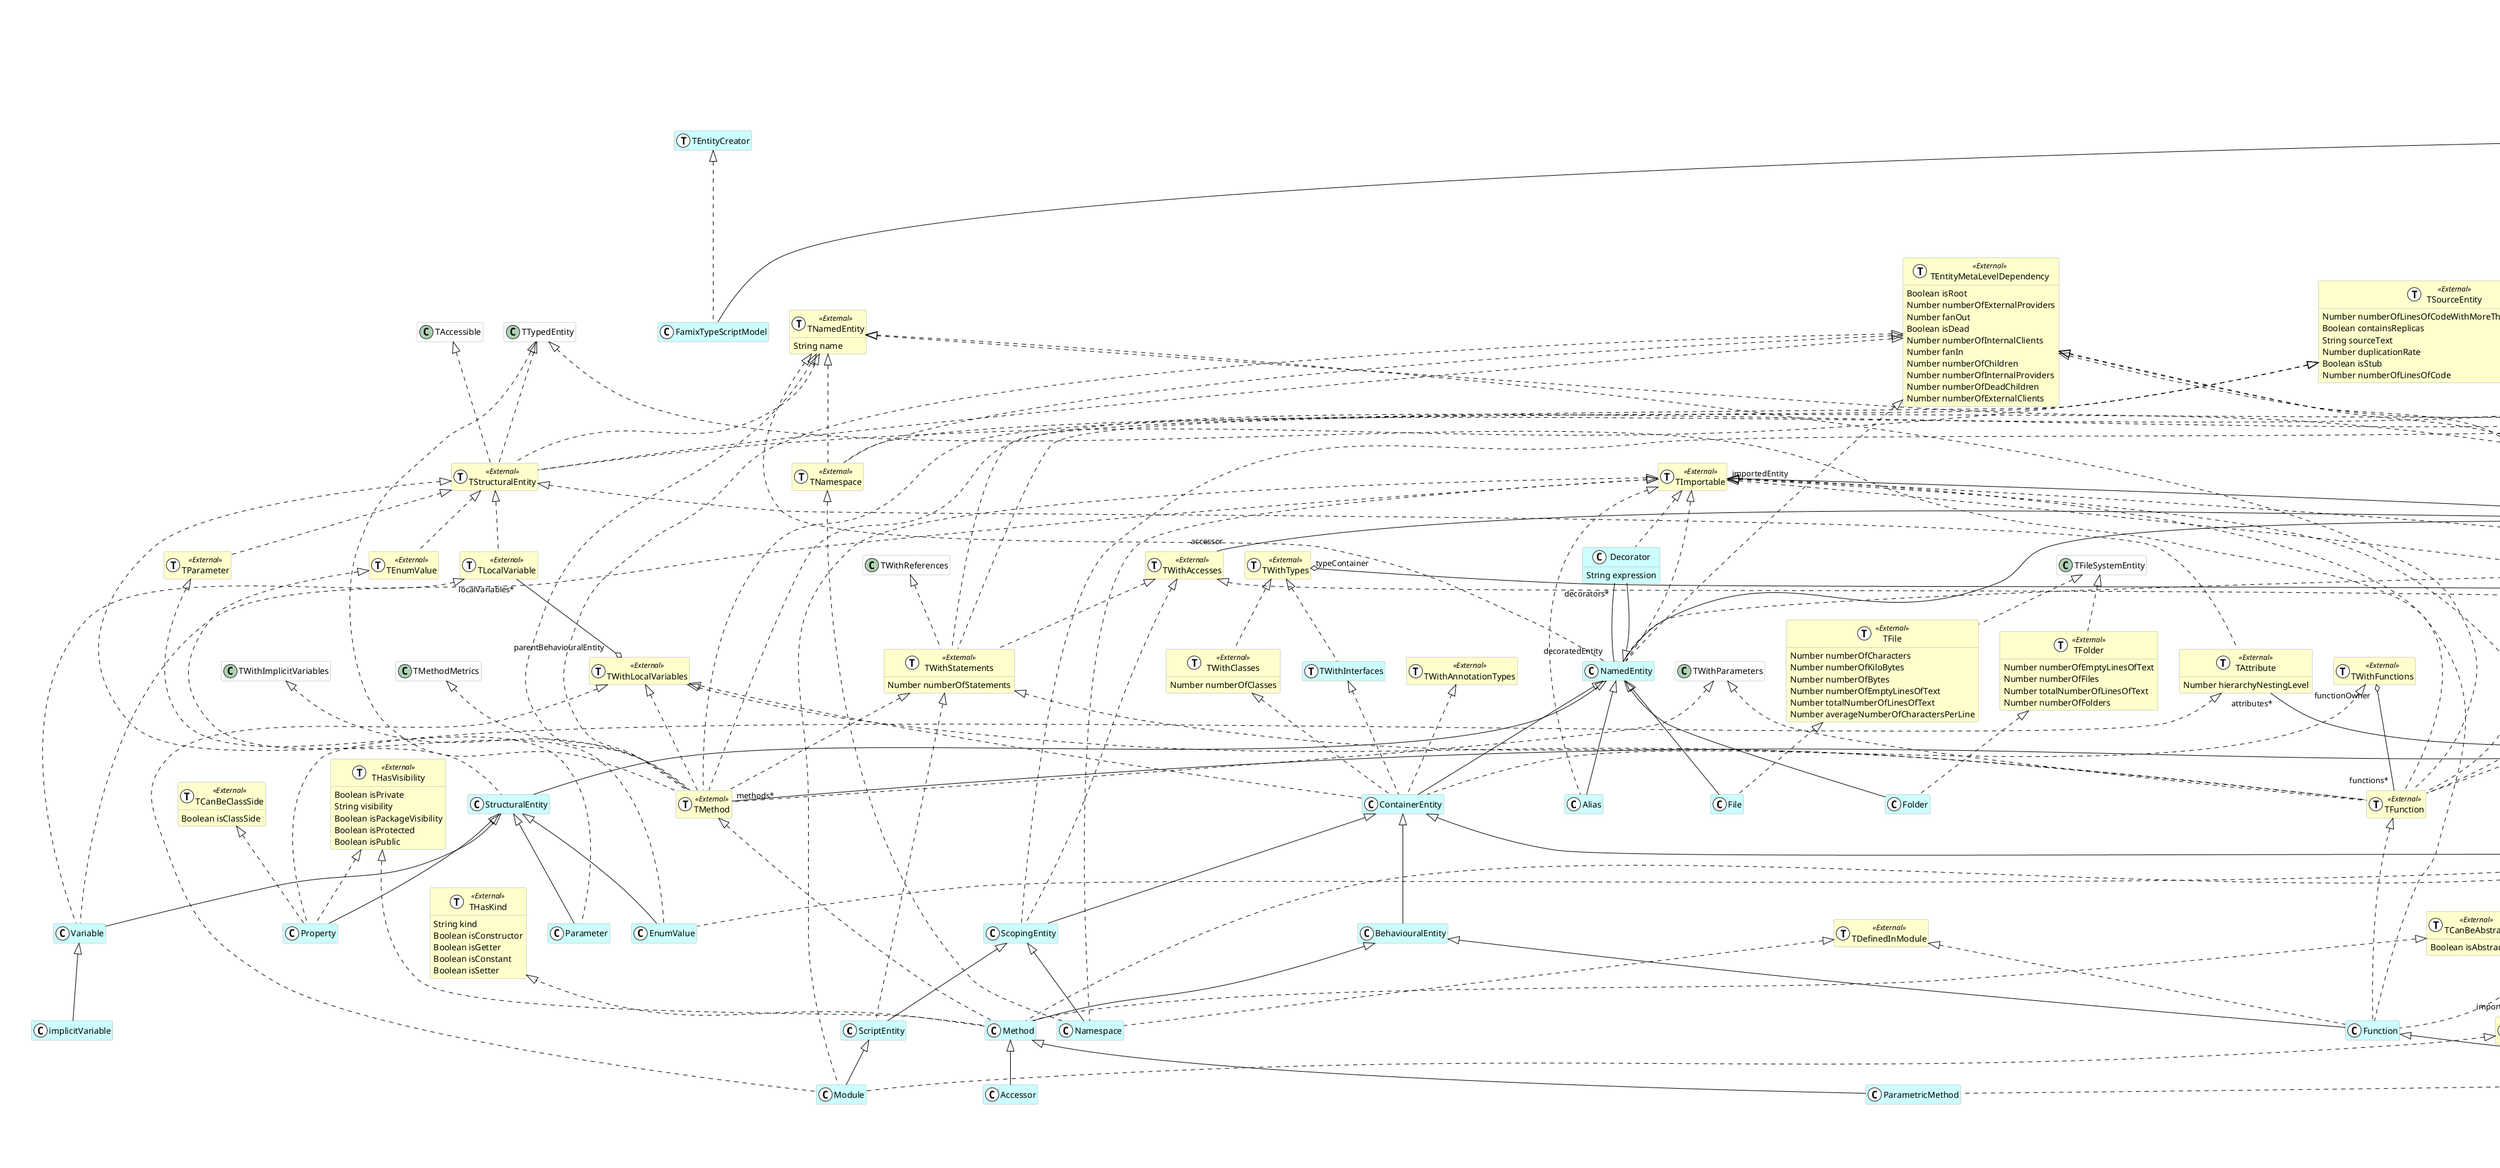@startumlhide empty membersskinparam class {  BackgroundColor white  ArrowColor black  BorderColor darkGray}class ScriptEntity <<(C,white)>> #CCFFFF {}class SourceTextAnchor <<(C,white)>> #CCFFFF {}class THasVisibility <<(T,white)External>> #FFFFCC {  Boolean isPrivate  String visibility  Boolean isPackageVisibility  Boolean isProtected  Boolean isPublic}class TSourceAnchor <<(T,white)External>> #FFFFCC {  Number lineCount}class SourceLanguage <<(C,white)>> #CCFFFF {}class TInvocable <<(T,white)External>> #FFFFCC {}class TWithInvocations <<(T,white)External>> #FFFFCC {  Number numberOfOutgoingInvocations}class StructuralEntity <<(C,white)>> #CCFFFF {}class TFile <<(T,white)External>> #FFFFCC {  Number numberOfCharacters  Number numberOfKiloBytes  Number numberOfBytes  Number numberOfEmptyLinesOfText  Number totalNumberOfLinesOfText  Number averageNumberOfCharactersPerLine}class TClassMetrics <<(T,white)External>> #FFFFCC {  Number totalNumberOfSubclasses  Number numberOfMethodsOverridden  Number numberOfAttributesInherited  Number numberOfLocallyDefinedMethods  Number numberOfMethodsInHierarchy  Number numberOfMethodsInherited}class TDefinedInModule <<(T,white)External>> #FFFFCC {}class Entity <<(C,white)>> #CCFFFF {}class TEntityCreator <<(T,white)>> #CCFFFF {}class ContainerEntity <<(C,white)>> #CCFFFF {}class TAccess <<(T,white)External>> #FFFFCC {  Boolean isWrite  Boolean isReadWriteUnknown  Boolean isRead}class TCanBeClassSide <<(T,white)External>> #FFFFCC {  Boolean isClassSide}class BehaviouralEntity <<(C,white)>> #CCFFFF {}class TPrimitiveType <<(T,white)External>> #FFFFCC {}class TEntityMetaLevelDependency <<(T,white)External>> #FFFFCC {  Boolean isRoot  Number numberOfExternalProviders  Number fanOut  Boolean isDead  Number numberOfInternalClients  Number fanIn  Number numberOfChildren  Number numberOfInternalProviders  Number numberOfDeadChildren  Number numberOfExternalClients}class Concretization <<(C,white)>> #CCFFFF {}class TInvocation <<(T,white)External>> #FFFFCC {}class ParametricInterface <<(C,white)>> #CCFFFF {}class TLocalVariable <<(T,white)External>> #FFFFCC {}class TAttribute <<(T,white)External>> #FFFFCC {  Number hierarchyNestingLevel}class TWithInterfaces <<(T,white)>> #CCFFFF {}class TWithStatements <<(T,white)External>> #FFFFCC {  Number numberOfStatements}class THasKind <<(T,white)External>> #FFFFCC {  String kind  Boolean isConstructor  Boolean isGetter  Boolean isConstant  Boolean isSetter}class TFolder <<(T,white)External>> #FFFFCC {  Number numberOfEmptyLinesOfText  Number numberOfFiles  Number totalNumberOfLinesOfText  Number numberOfFolders}class TSourceLanguage <<(T,white)External>> #FFFFCC {}class TWithAnnotationTypes <<(T,white)External>> #FFFFCC {}class Model <<(C,white)External>> #FFFFCC {  Number numberOfModelMethods  Number numberOfClasses  Number numberOfLinesOfCodePerPackage  Number numberOfLinesOfCode  Number numberOfClassesPerPackage  Number numberOfModelClasses  Number numberOfClassesPerPackage  Number numberOfMethods  Number numberOfLinesOfCodePerClass  Number averageCyclomaticComplexity  Number numberOfLinesOfCodePerMethod}class TConcreteParameterType <<(T,white)External>> #FFFFCC {}class JSDoc <<(C,white)>> #CCFFFF {}class TImplementation <<(T,white)External>> #FFFFCC {}class TWithTypes <<(T,white)External>> #FFFFCC {}class Alias <<(C,white)>> #CCFFFF {}class VariableStatement <<(C,white)>> #CCFFFF {}class Association <<(C,white)>> #CCFFFF {}class TWithComments <<(T,white)External>> #FFFFCC {  Boolean hasComments  Number numberOfComments}class TNamedEntity <<(T,white)External>> #FFFFCC {  String name}class ParametricMethod <<(C,white)>> #CCFFFF {}class SourceAnchor <<(C,white)>> #CCFFFF {}class TWithAttributes <<(T,white)External>> #FFFFCC {  Number numberOfAttributes}class TParametricEntity <<(T,white)External>> #FFFFCC {}class TGenericParameterType <<(T,white)External>> #FFFFCC {}class Accessor <<(C,white)>> #CCFFFF {}class Invocation <<(C,white)>> #CCFFFF {}class TNamespace <<(T,white)External>> #FFFFCC {}class Enum <<(C,white)>> #CCFFFF {}class ScopingEntity <<(C,white)>> #CCFFFF {}class TImplementable <<(T,white)External>> #FFFFCC {}class TEnumValue <<(T,white)External>> #FFFFCC {}class Interface <<(C,white)>> #CCFFFF {}class TWithFunctions <<(T,white)External>> #FFFFCC {}class Class <<(C,white)>> #CCFFFF {}class ParameterType <<(C,white)>> #CCFFFF {}class TWithInheritances <<(T,white)External>> #FFFFCC {  Number numberOfDirectSubclasses  Number hierarchyNestingLevel  Number numberOfSubclasses  Number subclassHierarchyDepth}class TInvocationsReceiver <<(T,white)External>> #FFFFCC {}class IndexedFileAnchor <<(C,white)>> #CCFFFF {}class Entity <<(C,white)External>> #FFFFCC {  Boolean isTagged  Boolean isDead  Number numberOfTags}class ImportClause <<(C,white)>> #CCFFFF {}class TCanImplement <<(T,white)External>> #FFFFCC {}class ParametricFunction <<(C,white)>> #CCFFFF {}class TFunction <<(T,white)External>> #FFFFCC {}class ParametricClass <<(C,white)>> #CCFFFF {}class Folder <<(C,white)>> #CCFFFF {}class TConcretization <<(T,white)External>> #FFFFCC {}class TWithMethods <<(T,white)External>> #FFFFCC {  Number numberOfMethods  Number weightedMethodCount  Number numberOfAbstractMethods  Number tightClassCohesion}class Namespace <<(C,white)>> #CCFFFF {}class Variable <<(C,white)>> #CCFFFF {}class Parameter <<(C,white)>> #CCFFFF {}class File <<(C,white)>> #CCFFFF {}class PrimitiveType <<(C,white)>> #CCFFFF {}class TParameter <<(T,white)External>> #FFFFCC {}class Comment <<(C,white)>> #CCFFFF {}class TLCOMMetrics <<(T,white)External>> #FFFFCC {  Number lcom2  Number lcom3}class EnumValue <<(C,white)>> #CCFFFF {}class TWithClasses <<(T,white)External>> #FFFFCC {  Number numberOfClasses}class TWithLocalVariables <<(T,white)External>> #FFFFCC {}class Access <<(C,white)>> #CCFFFF {}class Decorator <<(C,white)>> #CCFFFF {  String expression}class FamixTypeScriptModel <<(C,white)>> #CCFFFF {}class Implementation <<(C,white)>> #CCFFFF {}class Method <<(C,white)>> #CCFFFF {}class TWithAccesses <<(T,white)External>> #FFFFCC {}class TImportable <<(T,white)External>> #FFFFCC {}class THasSignature <<(T,white)External>> #FFFFCC {  String signature}class TClass <<(T,white)External>> #FFFFCC {  Boolean isTestCase  Number weightOfAClass}class TIndexedFileNavigation <<(T,white)External>> #FFFFCC {  Number startPos  Number endPos}class ParameterConcretization <<(C,white)>> #CCFFFF {}class Module <<(C,white)>> #CCFFFF {}class implicitVariable <<(C,white)>> #CCFFFF {}class TEnum <<(T,white)External>> #FFFFCC {}class TComment <<(T,white)External>> #FFFFCC {  String content}class TImport <<(T,white)External>> #FFFFCC {}class TCanBeAbstract <<(T,white)External>> #FFFFCC {  Boolean isAbstract}class SourcedEntity <<(C,white)>> #CCFFFF {}class TStructuralEntity <<(T,white)External>> #FFFFCC {}class Function <<(C,white)>> #CCFFFF {}class TMethod <<(T,white)External>> #FFFFCC {}class Inheritance <<(C,white)>> #CCFFFF {}class Reference <<(C,white)>> #CCFFFF {}class Property <<(C,white)>> #CCFFFF {}class TParameterConcretization <<(T,white)External>> #FFFFCC {}class TSourceEntity <<(T,white)External>> #FFFFCC {  Number numberOfLinesOfCodeWithMoreThanOneCharacter  Boolean containsReplicas  String sourceText  Number duplicationRate  Boolean isStub  Number numberOfLinesOfCode}class TWithImports <<(T,white)External>> #FFFFCC {}class TClassMetrics <<(T,white)>> #CCFFFF {}class TType <<(T,white)External>> #FFFFCC {}class TInheritance <<(T,white)External>> #FFFFCC {}class Type <<(C,white)>> #CCFFFF {}class NamedEntity <<(C,white)>> #CCFFFF {}class THasImmediateSource <<(T,white)External>> #FFFFCC {  String source}ContainerEntity <|-- TypeScopingEntity <|-- ScriptEntitySourceAnchor <|-- SourceTextAnchorEntity <|-- SourceLanguageNamedEntity <|-- StructuralEntityEntity <|-- EntityNamedEntity <|-- ContainerEntityContainerEntity <|-- BehaviouralEntityEntity <|-- ConcretizationInterface <|-- ParametricInterfaceAbstractGroup <|-- ModelSourcedEntity <|-- JSDocType <|-- VariableStatementNamedEntity <|-- AliasSourcedEntity <|-- AssociationMethod <|-- ParametricMethodEntity <|-- SourceAnchorMethod <|-- AccessorAssociation <|-- InvocationType <|-- EnumContainerEntity <|-- ScopingEntityType <|-- InterfaceType <|-- ClassType <|-- ParameterTypeSourceAnchor <|-- IndexedFileAnchorObject <|-- EntityAssociation <|-- ImportClauseFunction <|-- ParametricFunctionClass <|-- ParametricClassNamedEntity <|-- FolderScopingEntity <|-- NamespaceStructuralEntity <|-- ParameterNamedEntity <|-- FileStructuralEntity <|-- VariableStructuralEntity <|-- EnumValueType <|-- PrimitiveTypeSourcedEntity <|-- CommentAssociation <|-- AccessNamedEntity <|-- DecoratorModel <|-- FamixTypeScriptModelEntity <|-- ImplementationBehaviouralEntity <|-- MethodEntity <|-- ParameterConcretizationScriptEntity <|-- ModuleVariable <|-- implicitVariableEntity <|-- SourcedEntityAssociation <|-- InheritanceAssociation <|-- ReferenceBehaviouralEntity <|-- FunctionStructuralEntity <|-- PropertySourcedEntity <|-- NamedEntityTSourceAnchor <|.. THasImmediateSourceTConcreteParameterType <|.. TypeTImportable <|.. TypeTType <|.. TypeTWithStatements <|.. ScriptEntityTSourceLanguage <|.. SourceLanguageTStructuralEntity <|.. StructuralEntityTHasImmediateSource <|.. SourceTextAnchorTWithMethods <|.. TypeTFileSystemEntity <|.. TFileTWithAnnotationTypes <|.. ContainerEntityTAssociation <|.. TAccessTWithClasses <|.. ContainerEntityTWithFunctions <|.. ContainerEntityTWithLocalVariables <|.. ContainerEntityTWithInterfaces <|.. ContainerEntityTType <|.. TPrimitiveTypeTConcretization <|.. ConcretizationTAssociation <|.. TInvocationTHasSignature <|.. TInvocationTParametricEntity <|.. ParametricInterfaceTSourceEntity <|.. TWithStatementsTWithAccesses <|.. TWithStatementsTWithInvocations <|.. TWithStatementsTWithReferences <|.. TWithStatementsTWithTypes <|.. TWithInterfacesTStructuralEntity <|.. TAttributeTStructuralEntity <|.. TLocalVariableTFileSystemEntity <|.. TFolderTType <|.. TConcreteParameterTypeTImportable <|.. AliasTAssociation <|.. TImplementationTSourceAnchor <|.. SourceAnchorTParametricEntity <|.. ParametricMethodTType <|.. TGenericParameterTypeTNamedEntity <|.. TNamespaceTSourceEntity <|.. TNamespaceTEntityMetaLevelDependency <|.. TNamespaceTEnum <|.. EnumTImportable <|.. EnumTWithComments <|.. EnumTHasSignature <|.. InvocationTInvocation <|.. InvocationTWithAccesses <|.. ScopingEntityTWithInvocations <|.. ScopingEntityTStructuralEntity <|.. TEnumValueTImplementable <|.. InterfaceTInvocationsReceiver <|.. InterfaceTWithAttributes <|.. InterfaceTWithComments <|.. InterfaceTWithInheritances <|.. InterfaceTWithMethods <|.. InterfaceTCanBeAbstract <|.. ClassTCanImplement <|.. ClassTClass <|.. ClassTClassMetrics <|.. ClassTImportable <|.. ClassTLCOMMetrics <|.. ClassTWithAccesses <|.. ClassTWithInvocations <|.. ClassTClassMetrics <|.. ClassTGenericParameterType <|.. ParameterTypeTWithInheritances <|.. ParameterTypeTIndexedFileNavigation <|.. IndexedFileAnchorTImport <|.. ImportClauseTParametricEntity <|.. ParametricFunctionTHasSignature <|.. TFunctionTInvocable <|.. TFunctionTNamedEntity <|.. TFunctionTTypedEntity <|.. TFunctionTWithLocalVariables <|.. TFunctionTWithParameters <|.. TFunctionTWithStatements <|.. TFunctionTEntityMetaLevelDependency <|.. TFunctionTParametricEntity <|.. ParametricClassTFolder <|.. FolderTAssociation <|.. TConcretizationTParameter <|.. ParameterTFile <|.. FileTImportable <|.. VariableTLocalVariable <|.. VariableTDefinedInModule <|.. NamespaceTImportable <|.. NamespaceTEnumValue <|.. EnumValueTWithComments <|.. EnumValueTNamespace <|.. NamespaceTStructuralEntity <|.. TParameterTPrimitiveType <|.. PrimitiveTypeTComment <|.. CommentTWithTypes <|.. TWithClassesTAccess <|.. AccessTImportable <|.. DecoratorTEntityCreator <|.. FamixTypeScriptModelTImplementation <|.. ImplementationTCanBeAbstract <|.. MethodTHasKind <|.. MethodTHasVisibility <|.. MethodTMethod <|.. MethodTWithComments <|.. MethodTFileAnchor <|.. TIndexedFileNavigationTInvocationsReceiver <|.. TClassTParameterConcretization <|.. ParameterConcretizationTImportable <|.. ModuleTWithImports <|.. ModuleTWithLocalVariables <|.. ModuleTType <|.. TClassTEntityMetaLevelDependency <|.. TCommentTType <|.. TEnumTWithEnumValues <|.. TEnumTWithAttributes <|.. TClassTWithComments <|.. TClassTWithInheritances <|.. TClassTWithMethods <|.. TClassTAssociation <|.. TImportTSourceEntity <|.. SourcedEntityTAccessible <|.. TStructuralEntityTHasSignature <|.. TMethodTInvocable <|.. TMethodTMethodMetrics <|.. TMethodTInheritance <|.. InheritanceTNamedEntity <|.. TMethodTTypedEntity <|.. TMethodTWithImplicitVariables <|.. TMethodTWithLocalVariables <|.. TMethodTWithParameters <|.. TMethodTWithStatements <|.. TMethodTEntityMetaLevelDependency <|.. TMethodTDefinedInModule <|.. FunctionTFunction <|.. FunctionTImportable <|.. FunctionTInvocable <|.. FunctionTAssociation <|.. TParameterConcretizationTNamedEntity <|.. TStructuralEntityTSourceEntity <|.. TStructuralEntityTTypedEntity <|.. TStructuralEntityTEntityMetaLevelDependency <|.. TStructuralEntityTAttribute <|.. PropertyTCanBeClassSide <|.. PropertyTHasVisibility <|.. PropertyTNamedEntity <|.. TTypeTReferenceable <|.. TTypeTSourceEntity <|.. TTypeTEntityMetaLevelDependency <|.. TTypeTAssociation <|.. TInheritanceTImportable <|.. NamedEntityTInvocationsReceiver <|.. NamedEntityTNamedEntity <|.. NamedEntityTEntityMetaLevelDependency <|.. NamedEntityTWithInheritances "subclass" -- "superInheritances*" TInheritanceTConcretization "concretizations*" -- "parameterConcretizations*" TParameterConcretizationDecorator "decorators*" -- "decoratedEntity" NamedEntityTWithTypes "typeContainer" o-- "types*" TTypeTWithComments "commentedEntity" o-- "comments*" TCommentTParametricEntity "concreteEntity" -- "genericization" TConcretizationTGenericParameterType "genericParameter" -- "concretizations*" TParameterConcretizationTInvocation "receivingInvocations*" -- "receiver" TInvocationsReceiverTConcreteParameterType "concreteParameter" -- "generics*" TParameterConcretizationTImportable "importedEntity" -- "incomingImports*" TImportTInvocable "candidates*" -- "incomingInvocations*" TInvocationTWithInvocations "sender" -- "outgoingInvocations*" TInvocationTWithInheritances "superclass" -- "subInheritances*" TInheritanceTImport "outgoingImports*" -- "importingEntity" TWithImportsTImplementation "implementations*" -- "interface" TImplementableModel -- "sourceLanguage" TSourceLanguageTImplementation "interfaceImplementations*" -- "implementingClass" TCanImplementTAccess "accesses*" -- "accessor" TWithAccessesTParametricEntity "genericEntity" -- "concretizations*" TConcretizationTSourceAnchor "sourceAnchor" -- "element" TSourceEntityTLocalVariable "localVariables*" --o "parentBehaviouralEntity" TWithLocalVariablesTParametricEntity "genericEntities*" -- "genericParameters*" TGenericParameterTypeTAttribute "attributes*" --o "parentType" TWithAttributesTConcreteParameterType "concreteParameters*" -- "concreteEntities*" TParametricEntityTWithFunctions "functionOwner" o-- "functions*" TFunctionTWithMethods "parentType" o-- "methods*" TMethod@enduml